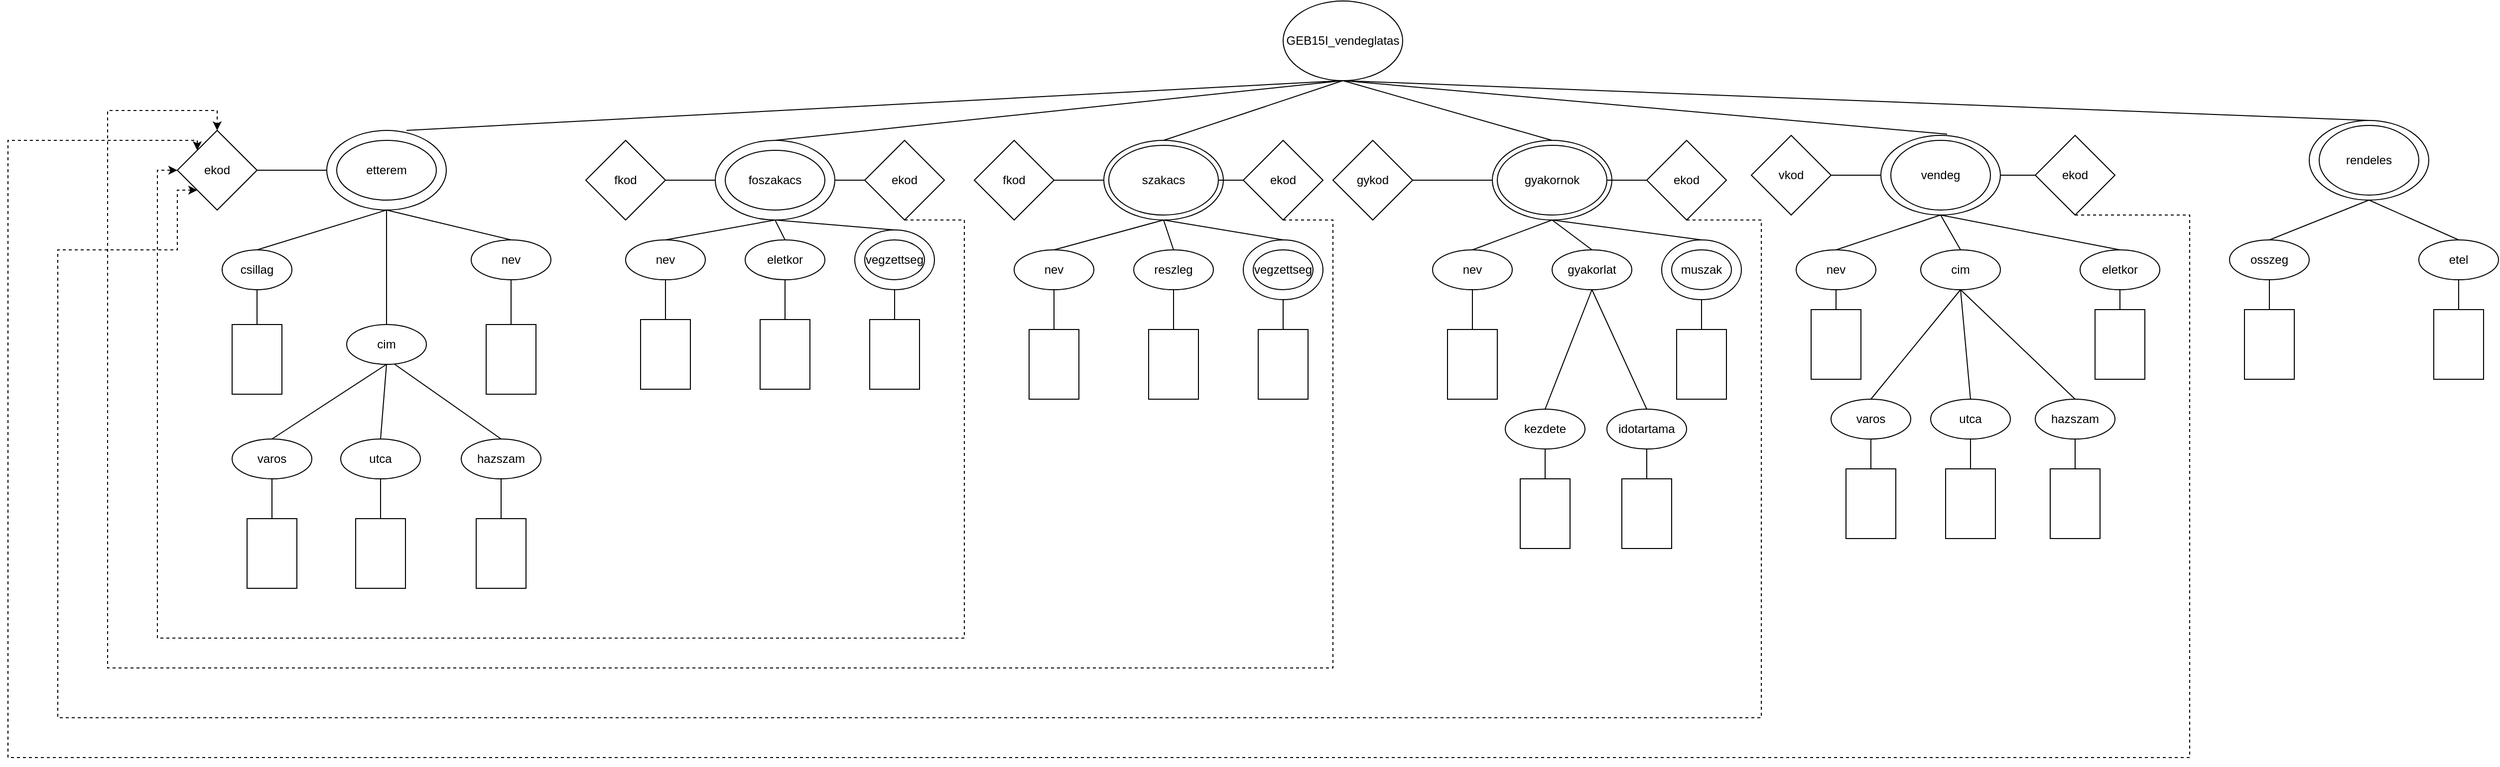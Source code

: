 <mxfile version="28.2.7">
  <diagram name="Page-1" id="XpdyZdqsvCU4nCHBUs9L">
    <mxGraphModel dx="9" dy="591" grid="1" gridSize="10" guides="1" tooltips="1" connect="1" arrows="1" fold="1" page="1" pageScale="1" pageWidth="1169" pageHeight="1654" math="0" shadow="0">
      <root>
        <mxCell id="0" />
        <mxCell id="1" parent="0" />
        <mxCell id="y2u8pbOZwzKgA-yWUY7D-1" value="GEB15I_vendeglatas" style="ellipse;whiteSpace=wrap;html=1;" parent="1" vertex="1">
          <mxGeometry x="2700" y="20" width="120" height="80" as="geometry" />
        </mxCell>
        <mxCell id="y2u8pbOZwzKgA-yWUY7D-2" value="" style="ellipse;whiteSpace=wrap;html=1;" parent="1" vertex="1">
          <mxGeometry x="1740" y="150" width="120" height="80" as="geometry" />
        </mxCell>
        <mxCell id="y2u8pbOZwzKgA-yWUY7D-3" value="etterem" style="ellipse;whiteSpace=wrap;html=1;" parent="1" vertex="1">
          <mxGeometry x="1750" y="160" width="100" height="60" as="geometry" />
        </mxCell>
        <mxCell id="y2u8pbOZwzKgA-yWUY7D-4" value="" style="ellipse;whiteSpace=wrap;html=1;" parent="1" vertex="1">
          <mxGeometry x="2130" y="160" width="120" height="80" as="geometry" />
        </mxCell>
        <mxCell id="y2u8pbOZwzKgA-yWUY7D-5" value="foszakacs" style="ellipse;whiteSpace=wrap;html=1;" parent="1" vertex="1">
          <mxGeometry x="2140" y="170" width="100" height="60" as="geometry" />
        </mxCell>
        <mxCell id="y2u8pbOZwzKgA-yWUY7D-6" value="" style="ellipse;whiteSpace=wrap;html=1;" parent="1" vertex="1">
          <mxGeometry x="2520" y="160" width="120" height="80" as="geometry" />
        </mxCell>
        <mxCell id="y2u8pbOZwzKgA-yWUY7D-7" value="szakacs" style="ellipse;whiteSpace=wrap;html=1;" parent="1" vertex="1">
          <mxGeometry x="2525" y="165" width="110" height="70" as="geometry" />
        </mxCell>
        <mxCell id="y2u8pbOZwzKgA-yWUY7D-9" value="" style="ellipse;whiteSpace=wrap;html=1;" parent="1" vertex="1">
          <mxGeometry x="2910" y="160" width="120" height="80" as="geometry" />
        </mxCell>
        <mxCell id="y2u8pbOZwzKgA-yWUY7D-10" value="gyakornok" style="ellipse;whiteSpace=wrap;html=1;" parent="1" vertex="1">
          <mxGeometry x="2915" y="165" width="110" height="70" as="geometry" />
        </mxCell>
        <mxCell id="y2u8pbOZwzKgA-yWUY7D-12" value="" style="ellipse;whiteSpace=wrap;html=1;" parent="1" vertex="1">
          <mxGeometry x="3300" y="155" width="120" height="80" as="geometry" />
        </mxCell>
        <mxCell id="y2u8pbOZwzKgA-yWUY7D-13" value="vendeg" style="ellipse;whiteSpace=wrap;html=1;" parent="1" vertex="1">
          <mxGeometry x="3310" y="160" width="100" height="70" as="geometry" />
        </mxCell>
        <mxCell id="y2u8pbOZwzKgA-yWUY7D-15" value="" style="ellipse;whiteSpace=wrap;html=1;" parent="1" vertex="1">
          <mxGeometry x="3730" y="140" width="120" height="80" as="geometry" />
        </mxCell>
        <mxCell id="y2u8pbOZwzKgA-yWUY7D-16" value="rendeles" style="ellipse;whiteSpace=wrap;html=1;" parent="1" vertex="1">
          <mxGeometry x="3740" y="145" width="100" height="70" as="geometry" />
        </mxCell>
        <mxCell id="y2u8pbOZwzKgA-yWUY7D-19" value="" style="endArrow=none;html=1;rounded=0;exitX=0.5;exitY=0;exitDx=0;exitDy=0;entryX=0.5;entryY=1;entryDx=0;entryDy=0;" parent="1" source="y2u8pbOZwzKgA-yWUY7D-15" target="y2u8pbOZwzKgA-yWUY7D-1" edge="1">
          <mxGeometry width="50" height="50" relative="1" as="geometry">
            <mxPoint x="2360" y="290" as="sourcePoint" />
            <mxPoint x="2300" y="120" as="targetPoint" />
          </mxGeometry>
        </mxCell>
        <mxCell id="y2u8pbOZwzKgA-yWUY7D-20" value="" style="endArrow=none;html=1;rounded=0;entryX=0.554;entryY=-0.015;entryDx=0;entryDy=0;entryPerimeter=0;exitX=0.5;exitY=1;exitDx=0;exitDy=0;" parent="1" source="y2u8pbOZwzKgA-yWUY7D-1" target="y2u8pbOZwzKgA-yWUY7D-12" edge="1">
          <mxGeometry width="50" height="50" relative="1" as="geometry">
            <mxPoint x="2360" y="290" as="sourcePoint" />
            <mxPoint x="2410" y="240" as="targetPoint" />
          </mxGeometry>
        </mxCell>
        <mxCell id="y2u8pbOZwzKgA-yWUY7D-21" value="" style="endArrow=none;html=1;rounded=0;exitX=0.5;exitY=0;exitDx=0;exitDy=0;entryX=0.5;entryY=1;entryDx=0;entryDy=0;" parent="1" source="y2u8pbOZwzKgA-yWUY7D-9" target="y2u8pbOZwzKgA-yWUY7D-1" edge="1">
          <mxGeometry width="50" height="50" relative="1" as="geometry">
            <mxPoint x="2360" y="290" as="sourcePoint" />
            <mxPoint x="2320" y="140" as="targetPoint" />
          </mxGeometry>
        </mxCell>
        <mxCell id="y2u8pbOZwzKgA-yWUY7D-22" value="" style="endArrow=none;html=1;rounded=0;exitX=0.5;exitY=0;exitDx=0;exitDy=0;entryX=0.5;entryY=1;entryDx=0;entryDy=0;" parent="1" source="y2u8pbOZwzKgA-yWUY7D-6" target="y2u8pbOZwzKgA-yWUY7D-1" edge="1">
          <mxGeometry width="50" height="50" relative="1" as="geometry">
            <mxPoint x="2450" y="335" as="sourcePoint" />
            <mxPoint x="2390" y="155" as="targetPoint" />
          </mxGeometry>
        </mxCell>
        <mxCell id="y2u8pbOZwzKgA-yWUY7D-23" value="" style="endArrow=none;html=1;rounded=0;exitX=0.5;exitY=0;exitDx=0;exitDy=0;entryX=0.5;entryY=1;entryDx=0;entryDy=0;" parent="1" source="y2u8pbOZwzKgA-yWUY7D-4" target="y2u8pbOZwzKgA-yWUY7D-1" edge="1">
          <mxGeometry width="50" height="50" relative="1" as="geometry">
            <mxPoint x="2250" y="350" as="sourcePoint" />
            <mxPoint x="2300" y="300" as="targetPoint" />
          </mxGeometry>
        </mxCell>
        <mxCell id="y2u8pbOZwzKgA-yWUY7D-24" value="" style="endArrow=none;html=1;rounded=0;exitX=0.667;exitY=0;exitDx=0;exitDy=0;exitPerimeter=0;entryX=0.5;entryY=1;entryDx=0;entryDy=0;" parent="1" source="y2u8pbOZwzKgA-yWUY7D-2" target="y2u8pbOZwzKgA-yWUY7D-1" edge="1">
          <mxGeometry width="50" height="50" relative="1" as="geometry">
            <mxPoint x="2190" y="230" as="sourcePoint" />
            <mxPoint x="2240" y="180" as="targetPoint" />
          </mxGeometry>
        </mxCell>
        <mxCell id="y2u8pbOZwzKgA-yWUY7D-26" value="csillag" style="ellipse;whiteSpace=wrap;html=1;" parent="1" vertex="1">
          <mxGeometry x="1635" y="270" width="70" height="40" as="geometry" />
        </mxCell>
        <mxCell id="y2u8pbOZwzKgA-yWUY7D-27" value="cim" style="ellipse;whiteSpace=wrap;html=1;" parent="1" vertex="1">
          <mxGeometry x="1760" y="345" width="80" height="40" as="geometry" />
        </mxCell>
        <mxCell id="y2u8pbOZwzKgA-yWUY7D-28" value="nev" style="ellipse;whiteSpace=wrap;html=1;" parent="1" vertex="1">
          <mxGeometry x="1885" y="260" width="80" height="40" as="geometry" />
        </mxCell>
        <mxCell id="y2u8pbOZwzKgA-yWUY7D-29" value="" style="rounded=0;whiteSpace=wrap;html=1;direction=south;" parent="1" vertex="1">
          <mxGeometry x="1645" y="345" width="50" height="70" as="geometry" />
        </mxCell>
        <mxCell id="y2u8pbOZwzKgA-yWUY7D-32" value="" style="rounded=0;whiteSpace=wrap;html=1;direction=south;" parent="1" vertex="1">
          <mxGeometry x="1900" y="345" width="50" height="70" as="geometry" />
        </mxCell>
        <mxCell id="y2u8pbOZwzKgA-yWUY7D-33" value="varos" style="ellipse;whiteSpace=wrap;html=1;" parent="1" vertex="1">
          <mxGeometry x="1645" y="460" width="80" height="40" as="geometry" />
        </mxCell>
        <mxCell id="y2u8pbOZwzKgA-yWUY7D-34" value="utca" style="ellipse;whiteSpace=wrap;html=1;" parent="1" vertex="1">
          <mxGeometry x="1754" y="460" width="80" height="40" as="geometry" />
        </mxCell>
        <mxCell id="y2u8pbOZwzKgA-yWUY7D-36" value="hazszam" style="ellipse;whiteSpace=wrap;html=1;" parent="1" vertex="1">
          <mxGeometry x="1875" y="460" width="80" height="40" as="geometry" />
        </mxCell>
        <mxCell id="y2u8pbOZwzKgA-yWUY7D-37" value="" style="rounded=0;whiteSpace=wrap;html=1;direction=south;" parent="1" vertex="1">
          <mxGeometry x="1660" y="540" width="50" height="70" as="geometry" />
        </mxCell>
        <mxCell id="y2u8pbOZwzKgA-yWUY7D-38" value="" style="rounded=0;whiteSpace=wrap;html=1;direction=south;" parent="1" vertex="1">
          <mxGeometry x="1769" y="540" width="50" height="70" as="geometry" />
        </mxCell>
        <mxCell id="y2u8pbOZwzKgA-yWUY7D-39" value="" style="rounded=0;whiteSpace=wrap;html=1;direction=south;" parent="1" vertex="1">
          <mxGeometry x="1890" y="540" width="50" height="70" as="geometry" />
        </mxCell>
        <mxCell id="y2u8pbOZwzKgA-yWUY7D-40" value="ekod" style="rhombus;whiteSpace=wrap;html=1;" parent="1" vertex="1">
          <mxGeometry x="1590" y="150" width="80" height="80" as="geometry" />
        </mxCell>
        <mxCell id="y2u8pbOZwzKgA-yWUY7D-41" value="" style="endArrow=none;html=1;rounded=0;exitX=0.5;exitY=0;exitDx=0;exitDy=0;entryX=0.5;entryY=1;entryDx=0;entryDy=0;" parent="1" source="y2u8pbOZwzKgA-yWUY7D-26" target="y2u8pbOZwzKgA-yWUY7D-2" edge="1">
          <mxGeometry width="50" height="50" relative="1" as="geometry">
            <mxPoint x="1870" y="340" as="sourcePoint" />
            <mxPoint x="1920" y="290" as="targetPoint" />
          </mxGeometry>
        </mxCell>
        <mxCell id="y2u8pbOZwzKgA-yWUY7D-42" value="" style="endArrow=none;html=1;rounded=0;entryX=0.5;entryY=1;entryDx=0;entryDy=0;exitX=0.5;exitY=0;exitDx=0;exitDy=0;" parent="1" source="y2u8pbOZwzKgA-yWUY7D-28" target="y2u8pbOZwzKgA-yWUY7D-2" edge="1">
          <mxGeometry width="50" height="50" relative="1" as="geometry">
            <mxPoint x="1870" y="340" as="sourcePoint" />
            <mxPoint x="1920" y="290" as="targetPoint" />
          </mxGeometry>
        </mxCell>
        <mxCell id="y2u8pbOZwzKgA-yWUY7D-43" value="" style="endArrow=none;html=1;rounded=0;exitX=0.5;exitY=0;exitDx=0;exitDy=0;entryX=0.5;entryY=1;entryDx=0;entryDy=0;" parent="1" source="y2u8pbOZwzKgA-yWUY7D-27" target="y2u8pbOZwzKgA-yWUY7D-2" edge="1">
          <mxGeometry width="50" height="50" relative="1" as="geometry">
            <mxPoint x="1870" y="340" as="sourcePoint" />
            <mxPoint x="1800" y="240" as="targetPoint" />
          </mxGeometry>
        </mxCell>
        <mxCell id="y2u8pbOZwzKgA-yWUY7D-44" value="" style="endArrow=none;html=1;rounded=0;exitX=0;exitY=0.5;exitDx=0;exitDy=0;entryX=0.5;entryY=1;entryDx=0;entryDy=0;" parent="1" source="y2u8pbOZwzKgA-yWUY7D-29" target="y2u8pbOZwzKgA-yWUY7D-26" edge="1">
          <mxGeometry width="50" height="50" relative="1" as="geometry">
            <mxPoint x="1870" y="340" as="sourcePoint" />
            <mxPoint x="1920" y="290" as="targetPoint" />
          </mxGeometry>
        </mxCell>
        <mxCell id="y2u8pbOZwzKgA-yWUY7D-45" value="" style="endArrow=none;html=1;rounded=0;exitX=0;exitY=0.5;exitDx=0;exitDy=0;entryX=0.5;entryY=1;entryDx=0;entryDy=0;" parent="1" source="y2u8pbOZwzKgA-yWUY7D-32" target="y2u8pbOZwzKgA-yWUY7D-28" edge="1">
          <mxGeometry width="50" height="50" relative="1" as="geometry">
            <mxPoint x="1870" y="340" as="sourcePoint" />
            <mxPoint x="1920" y="290" as="targetPoint" />
          </mxGeometry>
        </mxCell>
        <mxCell id="y2u8pbOZwzKgA-yWUY7D-46" value="" style="endArrow=none;html=1;rounded=0;exitX=0.5;exitY=0;exitDx=0;exitDy=0;entryX=0.5;entryY=1;entryDx=0;entryDy=0;" parent="1" source="y2u8pbOZwzKgA-yWUY7D-33" target="y2u8pbOZwzKgA-yWUY7D-27" edge="1">
          <mxGeometry width="50" height="50" relative="1" as="geometry">
            <mxPoint x="1740" y="450" as="sourcePoint" />
            <mxPoint x="1794" y="400" as="targetPoint" />
          </mxGeometry>
        </mxCell>
        <mxCell id="y2u8pbOZwzKgA-yWUY7D-47" value="" style="endArrow=none;html=1;rounded=0;exitX=0.5;exitY=0;exitDx=0;exitDy=0;entryX=0.5;entryY=1;entryDx=0;entryDy=0;" parent="1" source="y2u8pbOZwzKgA-yWUY7D-34" target="y2u8pbOZwzKgA-yWUY7D-27" edge="1">
          <mxGeometry width="50" height="50" relative="1" as="geometry">
            <mxPoint x="1870" y="450" as="sourcePoint" />
            <mxPoint x="1810" y="410" as="targetPoint" />
          </mxGeometry>
        </mxCell>
        <mxCell id="y2u8pbOZwzKgA-yWUY7D-48" value="" style="endArrow=none;html=1;rounded=0;exitX=0.5;exitY=0;exitDx=0;exitDy=0;entryX=0.599;entryY=0.994;entryDx=0;entryDy=0;entryPerimeter=0;" parent="1" source="y2u8pbOZwzKgA-yWUY7D-36" target="y2u8pbOZwzKgA-yWUY7D-27" edge="1">
          <mxGeometry width="50" height="50" relative="1" as="geometry">
            <mxPoint x="1870" y="450" as="sourcePoint" />
            <mxPoint x="1920" y="400" as="targetPoint" />
          </mxGeometry>
        </mxCell>
        <mxCell id="y2u8pbOZwzKgA-yWUY7D-49" value="" style="endArrow=none;html=1;rounded=0;exitX=0;exitY=0.5;exitDx=0;exitDy=0;entryX=0.5;entryY=1;entryDx=0;entryDy=0;" parent="1" source="y2u8pbOZwzKgA-yWUY7D-37" target="y2u8pbOZwzKgA-yWUY7D-33" edge="1">
          <mxGeometry width="50" height="50" relative="1" as="geometry">
            <mxPoint x="1870" y="450" as="sourcePoint" />
            <mxPoint x="1920" y="400" as="targetPoint" />
          </mxGeometry>
        </mxCell>
        <mxCell id="y2u8pbOZwzKgA-yWUY7D-50" value="" style="endArrow=none;html=1;rounded=0;exitX=0;exitY=0.5;exitDx=0;exitDy=0;entryX=0.5;entryY=1;entryDx=0;entryDy=0;" parent="1" source="y2u8pbOZwzKgA-yWUY7D-38" target="y2u8pbOZwzKgA-yWUY7D-34" edge="1">
          <mxGeometry width="50" height="50" relative="1" as="geometry">
            <mxPoint x="1870" y="450" as="sourcePoint" />
            <mxPoint x="1920" y="400" as="targetPoint" />
          </mxGeometry>
        </mxCell>
        <mxCell id="y2u8pbOZwzKgA-yWUY7D-51" value="" style="endArrow=none;html=1;rounded=0;exitX=0;exitY=0.5;exitDx=0;exitDy=0;entryX=0.5;entryY=1;entryDx=0;entryDy=0;" parent="1" source="y2u8pbOZwzKgA-yWUY7D-39" target="y2u8pbOZwzKgA-yWUY7D-36" edge="1">
          <mxGeometry width="50" height="50" relative="1" as="geometry">
            <mxPoint x="1870" y="450" as="sourcePoint" />
            <mxPoint x="1915" y="520" as="targetPoint" />
          </mxGeometry>
        </mxCell>
        <mxCell id="y2u8pbOZwzKgA-yWUY7D-54" value="" style="endArrow=none;html=1;rounded=0;exitX=1;exitY=0.5;exitDx=0;exitDy=0;entryX=0;entryY=0.5;entryDx=0;entryDy=0;" parent="1" source="y2u8pbOZwzKgA-yWUY7D-40" target="y2u8pbOZwzKgA-yWUY7D-2" edge="1">
          <mxGeometry width="50" height="50" relative="1" as="geometry">
            <mxPoint x="1870" y="340" as="sourcePoint" />
            <mxPoint x="1920" y="290" as="targetPoint" />
          </mxGeometry>
        </mxCell>
        <mxCell id="V31fUuFXPpHs8atmx8qF-1" value="" style="ellipse;whiteSpace=wrap;html=1;" parent="1" vertex="1">
          <mxGeometry x="2270" y="250" width="80" height="60" as="geometry" />
        </mxCell>
        <mxCell id="V31fUuFXPpHs8atmx8qF-2" value="vegzettseg" style="ellipse;whiteSpace=wrap;html=1;" parent="1" vertex="1">
          <mxGeometry x="2280" y="260" width="60" height="40" as="geometry" />
        </mxCell>
        <mxCell id="V31fUuFXPpHs8atmx8qF-5" value="nev" style="ellipse;whiteSpace=wrap;html=1;" parent="1" vertex="1">
          <mxGeometry x="2040" y="260" width="80" height="40" as="geometry" />
        </mxCell>
        <mxCell id="V31fUuFXPpHs8atmx8qF-6" value="eletkor" style="ellipse;whiteSpace=wrap;html=1;" parent="1" vertex="1">
          <mxGeometry x="2160" y="260" width="80" height="40" as="geometry" />
        </mxCell>
        <mxCell id="Q2VajRhAPo9s3Mn76AuJ-1" style="edgeStyle=orthogonalEdgeStyle;rounded=0;orthogonalLoop=1;jettySize=auto;html=1;exitX=0.5;exitY=1;exitDx=0;exitDy=0;entryX=0;entryY=0.5;entryDx=0;entryDy=0;dashed=1;" edge="1" parent="1" source="Q2VajRhAPo9s3Mn76AuJ-6" target="y2u8pbOZwzKgA-yWUY7D-40">
          <mxGeometry relative="1" as="geometry">
            <Array as="points">
              <mxPoint x="2380" y="240" />
              <mxPoint x="2380" y="660" />
              <mxPoint x="1570" y="660" />
              <mxPoint x="1570" y="190" />
            </Array>
          </mxGeometry>
        </mxCell>
        <mxCell id="V31fUuFXPpHs8atmx8qF-7" value="fkod" style="rhombus;whiteSpace=wrap;html=1;" parent="1" vertex="1">
          <mxGeometry x="2000" y="160" width="80" height="80" as="geometry" />
        </mxCell>
        <mxCell id="V31fUuFXPpHs8atmx8qF-8" value="" style="rounded=0;whiteSpace=wrap;html=1;direction=south;" parent="1" vertex="1">
          <mxGeometry x="2055" y="340" width="50" height="70" as="geometry" />
        </mxCell>
        <mxCell id="V31fUuFXPpHs8atmx8qF-9" value="" style="rounded=0;whiteSpace=wrap;html=1;direction=south;" parent="1" vertex="1">
          <mxGeometry x="2175" y="340" width="50" height="70" as="geometry" />
        </mxCell>
        <mxCell id="V31fUuFXPpHs8atmx8qF-10" value="" style="rounded=0;whiteSpace=wrap;html=1;direction=south;" parent="1" vertex="1">
          <mxGeometry x="2285" y="340" width="50" height="70" as="geometry" />
        </mxCell>
        <mxCell id="V31fUuFXPpHs8atmx8qF-11" value="" style="endArrow=none;html=1;rounded=0;exitX=1;exitY=0.5;exitDx=0;exitDy=0;entryX=0;entryY=0.5;entryDx=0;entryDy=0;" parent="1" source="V31fUuFXPpHs8atmx8qF-7" target="y2u8pbOZwzKgA-yWUY7D-4" edge="1">
          <mxGeometry width="50" height="50" relative="1" as="geometry">
            <mxPoint x="1840" y="350" as="sourcePoint" />
            <mxPoint x="1890" y="300" as="targetPoint" />
          </mxGeometry>
        </mxCell>
        <mxCell id="V31fUuFXPpHs8atmx8qF-12" value="" style="endArrow=none;html=1;rounded=0;exitX=0.5;exitY=0;exitDx=0;exitDy=0;entryX=0.5;entryY=1;entryDx=0;entryDy=0;" parent="1" source="V31fUuFXPpHs8atmx8qF-5" target="y2u8pbOZwzKgA-yWUY7D-4" edge="1">
          <mxGeometry width="50" height="50" relative="1" as="geometry">
            <mxPoint x="1840" y="350" as="sourcePoint" />
            <mxPoint x="1890" y="300" as="targetPoint" />
          </mxGeometry>
        </mxCell>
        <mxCell id="V31fUuFXPpHs8atmx8qF-13" value="" style="endArrow=none;html=1;rounded=0;exitX=0.5;exitY=0;exitDx=0;exitDy=0;entryX=0.5;entryY=1;entryDx=0;entryDy=0;" parent="1" source="V31fUuFXPpHs8atmx8qF-6" target="y2u8pbOZwzKgA-yWUY7D-4" edge="1">
          <mxGeometry width="50" height="50" relative="1" as="geometry">
            <mxPoint x="1840" y="350" as="sourcePoint" />
            <mxPoint x="1980" y="320" as="targetPoint" />
          </mxGeometry>
        </mxCell>
        <mxCell id="V31fUuFXPpHs8atmx8qF-14" value="" style="endArrow=none;html=1;rounded=0;exitX=0.5;exitY=0;exitDx=0;exitDy=0;entryX=0.5;entryY=1;entryDx=0;entryDy=0;" parent="1" source="V31fUuFXPpHs8atmx8qF-1" target="y2u8pbOZwzKgA-yWUY7D-4" edge="1">
          <mxGeometry width="50" height="50" relative="1" as="geometry">
            <mxPoint x="1840" y="350" as="sourcePoint" />
            <mxPoint x="1890" y="300" as="targetPoint" />
          </mxGeometry>
        </mxCell>
        <mxCell id="V31fUuFXPpHs8atmx8qF-15" value="" style="endArrow=none;html=1;rounded=0;exitX=0;exitY=0.5;exitDx=0;exitDy=0;entryX=0.5;entryY=1;entryDx=0;entryDy=0;" parent="1" source="V31fUuFXPpHs8atmx8qF-8" target="V31fUuFXPpHs8atmx8qF-5" edge="1">
          <mxGeometry width="50" height="50" relative="1" as="geometry">
            <mxPoint x="1840" y="350" as="sourcePoint" />
            <mxPoint x="1890" y="300" as="targetPoint" />
          </mxGeometry>
        </mxCell>
        <mxCell id="V31fUuFXPpHs8atmx8qF-16" value="" style="endArrow=none;html=1;rounded=0;exitX=0;exitY=0.5;exitDx=0;exitDy=0;entryX=0.5;entryY=1;entryDx=0;entryDy=0;" parent="1" source="V31fUuFXPpHs8atmx8qF-9" target="V31fUuFXPpHs8atmx8qF-6" edge="1">
          <mxGeometry width="50" height="50" relative="1" as="geometry">
            <mxPoint x="1840" y="350" as="sourcePoint" />
            <mxPoint x="1890" y="300" as="targetPoint" />
          </mxGeometry>
        </mxCell>
        <mxCell id="bbiCSKsUrUmHNVUulFf7-1" value="" style="endArrow=none;html=1;rounded=0;exitX=0;exitY=0.5;exitDx=0;exitDy=0;entryX=0.5;entryY=1;entryDx=0;entryDy=0;" parent="1" source="V31fUuFXPpHs8atmx8qF-10" target="V31fUuFXPpHs8atmx8qF-1" edge="1">
          <mxGeometry width="50" height="50" relative="1" as="geometry">
            <mxPoint x="2330" y="320" as="sourcePoint" />
            <mxPoint x="2440" y="260" as="targetPoint" />
          </mxGeometry>
        </mxCell>
        <mxCell id="bbiCSKsUrUmHNVUulFf7-2" value="" style="ellipse;whiteSpace=wrap;html=1;" parent="1" vertex="1">
          <mxGeometry x="2660" y="260" width="80" height="60" as="geometry" />
        </mxCell>
        <mxCell id="bbiCSKsUrUmHNVUulFf7-3" value="vegzettseg" style="ellipse;whiteSpace=wrap;html=1;" parent="1" vertex="1">
          <mxGeometry x="2670" y="270" width="60" height="40" as="geometry" />
        </mxCell>
        <mxCell id="bbiCSKsUrUmHNVUulFf7-4" value="nev" style="ellipse;whiteSpace=wrap;html=1;" parent="1" vertex="1">
          <mxGeometry x="2430" y="270" width="80" height="40" as="geometry" />
        </mxCell>
        <mxCell id="bbiCSKsUrUmHNVUulFf7-5" value="reszleg" style="ellipse;whiteSpace=wrap;html=1;" parent="1" vertex="1">
          <mxGeometry x="2550" y="270" width="80" height="40" as="geometry" />
        </mxCell>
        <mxCell id="bbiCSKsUrUmHNVUulFf7-6" value="" style="rounded=0;whiteSpace=wrap;html=1;direction=south;" parent="1" vertex="1">
          <mxGeometry x="2445" y="350" width="50" height="70" as="geometry" />
        </mxCell>
        <mxCell id="bbiCSKsUrUmHNVUulFf7-7" value="" style="rounded=0;whiteSpace=wrap;html=1;direction=south;" parent="1" vertex="1">
          <mxGeometry x="2565" y="350" width="50" height="70" as="geometry" />
        </mxCell>
        <mxCell id="bbiCSKsUrUmHNVUulFf7-8" value="" style="rounded=0;whiteSpace=wrap;html=1;direction=south;" parent="1" vertex="1">
          <mxGeometry x="2675" y="350" width="50" height="70" as="geometry" />
        </mxCell>
        <mxCell id="bbiCSKsUrUmHNVUulFf7-9" value="" style="endArrow=none;html=1;rounded=0;exitX=0.5;exitY=0;exitDx=0;exitDy=0;entryX=0.5;entryY=1;entryDx=0;entryDy=0;" parent="1" source="bbiCSKsUrUmHNVUulFf7-4" target="y2u8pbOZwzKgA-yWUY7D-6" edge="1">
          <mxGeometry width="50" height="50" relative="1" as="geometry">
            <mxPoint x="2230" y="360" as="sourcePoint" />
            <mxPoint x="2580" y="240" as="targetPoint" />
          </mxGeometry>
        </mxCell>
        <mxCell id="bbiCSKsUrUmHNVUulFf7-10" value="" style="endArrow=none;html=1;rounded=0;exitX=0.5;exitY=0;exitDx=0;exitDy=0;entryX=0.5;entryY=1;entryDx=0;entryDy=0;" parent="1" source="bbiCSKsUrUmHNVUulFf7-5" target="y2u8pbOZwzKgA-yWUY7D-6" edge="1">
          <mxGeometry width="50" height="50" relative="1" as="geometry">
            <mxPoint x="2230" y="360" as="sourcePoint" />
            <mxPoint x="2580" y="250" as="targetPoint" />
          </mxGeometry>
        </mxCell>
        <mxCell id="bbiCSKsUrUmHNVUulFf7-11" value="" style="endArrow=none;html=1;rounded=0;exitX=0.5;exitY=0;exitDx=0;exitDy=0;entryX=0.5;entryY=1;entryDx=0;entryDy=0;" parent="1" source="bbiCSKsUrUmHNVUulFf7-2" target="y2u8pbOZwzKgA-yWUY7D-6" edge="1">
          <mxGeometry width="50" height="50" relative="1" as="geometry">
            <mxPoint x="2230" y="360" as="sourcePoint" />
            <mxPoint x="2580" y="250" as="targetPoint" />
          </mxGeometry>
        </mxCell>
        <mxCell id="bbiCSKsUrUmHNVUulFf7-12" value="" style="endArrow=none;html=1;rounded=0;exitX=0;exitY=0.5;exitDx=0;exitDy=0;entryX=0.5;entryY=1;entryDx=0;entryDy=0;" parent="1" source="bbiCSKsUrUmHNVUulFf7-6" target="bbiCSKsUrUmHNVUulFf7-4" edge="1">
          <mxGeometry width="50" height="50" relative="1" as="geometry">
            <mxPoint x="2230" y="360" as="sourcePoint" />
            <mxPoint x="2280" y="310" as="targetPoint" />
          </mxGeometry>
        </mxCell>
        <mxCell id="bbiCSKsUrUmHNVUulFf7-13" value="" style="endArrow=none;html=1;rounded=0;exitX=0;exitY=0.5;exitDx=0;exitDy=0;entryX=0.5;entryY=1;entryDx=0;entryDy=0;" parent="1" source="bbiCSKsUrUmHNVUulFf7-7" target="bbiCSKsUrUmHNVUulFf7-5" edge="1">
          <mxGeometry width="50" height="50" relative="1" as="geometry">
            <mxPoint x="2230" y="360" as="sourcePoint" />
            <mxPoint x="2280" y="310" as="targetPoint" />
          </mxGeometry>
        </mxCell>
        <mxCell id="bbiCSKsUrUmHNVUulFf7-14" value="" style="endArrow=none;html=1;rounded=0;exitX=0;exitY=0.5;exitDx=0;exitDy=0;entryX=0.5;entryY=1;entryDx=0;entryDy=0;" parent="1" source="bbiCSKsUrUmHNVUulFf7-8" target="bbiCSKsUrUmHNVUulFf7-2" edge="1">
          <mxGeometry width="50" height="50" relative="1" as="geometry">
            <mxPoint x="2720" y="330" as="sourcePoint" />
            <mxPoint x="2830" y="270" as="targetPoint" />
          </mxGeometry>
        </mxCell>
        <mxCell id="Q2VajRhAPo9s3Mn76AuJ-2" style="edgeStyle=orthogonalEdgeStyle;rounded=0;orthogonalLoop=1;jettySize=auto;html=1;exitX=0.5;exitY=1;exitDx=0;exitDy=0;entryX=0.5;entryY=0;entryDx=0;entryDy=0;dashed=1;" edge="1" parent="1" source="Q2VajRhAPo9s3Mn76AuJ-8" target="y2u8pbOZwzKgA-yWUY7D-40">
          <mxGeometry relative="1" as="geometry">
            <Array as="points">
              <mxPoint x="2750" y="240" />
              <mxPoint x="2750" y="690" />
              <mxPoint x="1520" y="690" />
              <mxPoint x="1520" y="130" />
              <mxPoint x="1630" y="130" />
            </Array>
          </mxGeometry>
        </mxCell>
        <mxCell id="bbiCSKsUrUmHNVUulFf7-15" value="fkod" style="rhombus;whiteSpace=wrap;html=1;" parent="1" vertex="1">
          <mxGeometry x="2390" y="160" width="80" height="80" as="geometry" />
        </mxCell>
        <mxCell id="bbiCSKsUrUmHNVUulFf7-17" value="" style="endArrow=none;html=1;rounded=0;exitX=1;exitY=0.5;exitDx=0;exitDy=0;entryX=0;entryY=0.5;entryDx=0;entryDy=0;" parent="1" source="bbiCSKsUrUmHNVUulFf7-15" target="y2u8pbOZwzKgA-yWUY7D-6" edge="1">
          <mxGeometry width="50" height="50" relative="1" as="geometry">
            <mxPoint x="2470" y="200" as="sourcePoint" />
            <mxPoint x="2550" y="210" as="targetPoint" />
          </mxGeometry>
        </mxCell>
        <mxCell id="bbiCSKsUrUmHNVUulFf7-18" value="" style="ellipse;whiteSpace=wrap;html=1;" parent="1" vertex="1">
          <mxGeometry x="3080" y="260" width="80" height="60" as="geometry" />
        </mxCell>
        <mxCell id="bbiCSKsUrUmHNVUulFf7-19" value="muszak" style="ellipse;whiteSpace=wrap;html=1;" parent="1" vertex="1">
          <mxGeometry x="3090" y="270" width="60" height="40" as="geometry" />
        </mxCell>
        <mxCell id="bbiCSKsUrUmHNVUulFf7-20" value="nev" style="ellipse;whiteSpace=wrap;html=1;" parent="1" vertex="1">
          <mxGeometry x="2850" y="270" width="80" height="40" as="geometry" />
        </mxCell>
        <mxCell id="bbiCSKsUrUmHNVUulFf7-21" value="gyakorlat" style="ellipse;whiteSpace=wrap;html=1;" parent="1" vertex="1">
          <mxGeometry x="2970" y="270" width="80" height="40" as="geometry" />
        </mxCell>
        <mxCell id="bbiCSKsUrUmHNVUulFf7-22" value="" style="rounded=0;whiteSpace=wrap;html=1;direction=south;" parent="1" vertex="1">
          <mxGeometry x="2865" y="350" width="50" height="70" as="geometry" />
        </mxCell>
        <mxCell id="bbiCSKsUrUmHNVUulFf7-24" value="" style="rounded=0;whiteSpace=wrap;html=1;direction=south;" parent="1" vertex="1">
          <mxGeometry x="3095" y="350" width="50" height="70" as="geometry" />
        </mxCell>
        <mxCell id="bbiCSKsUrUmHNVUulFf7-25" value="" style="endArrow=none;html=1;rounded=0;exitX=0;exitY=0.5;exitDx=0;exitDy=0;entryX=0.5;entryY=1;entryDx=0;entryDy=0;" parent="1" source="bbiCSKsUrUmHNVUulFf7-22" target="bbiCSKsUrUmHNVUulFf7-20" edge="1">
          <mxGeometry width="50" height="50" relative="1" as="geometry">
            <mxPoint x="2650" y="360" as="sourcePoint" />
            <mxPoint x="2700" y="310" as="targetPoint" />
          </mxGeometry>
        </mxCell>
        <mxCell id="bbiCSKsUrUmHNVUulFf7-27" value="" style="endArrow=none;html=1;rounded=0;exitX=0;exitY=0.5;exitDx=0;exitDy=0;entryX=0.5;entryY=1;entryDx=0;entryDy=0;" parent="1" source="bbiCSKsUrUmHNVUulFf7-24" target="bbiCSKsUrUmHNVUulFf7-18" edge="1">
          <mxGeometry width="50" height="50" relative="1" as="geometry">
            <mxPoint x="3140" y="330" as="sourcePoint" />
            <mxPoint x="3250" y="270" as="targetPoint" />
          </mxGeometry>
        </mxCell>
        <mxCell id="Q2VajRhAPo9s3Mn76AuJ-3" style="edgeStyle=orthogonalEdgeStyle;rounded=0;orthogonalLoop=1;jettySize=auto;html=1;exitX=0.5;exitY=1;exitDx=0;exitDy=0;entryX=0;entryY=1;entryDx=0;entryDy=0;dashed=1;" edge="1" parent="1" source="Q2VajRhAPo9s3Mn76AuJ-10" target="y2u8pbOZwzKgA-yWUY7D-40">
          <mxGeometry relative="1" as="geometry">
            <Array as="points">
              <mxPoint x="3180" y="240" />
              <mxPoint x="3180" y="740" />
              <mxPoint x="1470" y="740" />
              <mxPoint x="1470" y="270" />
              <mxPoint x="1590" y="270" />
              <mxPoint x="1590" y="210" />
            </Array>
          </mxGeometry>
        </mxCell>
        <mxCell id="bbiCSKsUrUmHNVUulFf7-28" value="gykod" style="rhombus;whiteSpace=wrap;html=1;" parent="1" vertex="1">
          <mxGeometry x="2750" y="160" width="80" height="80" as="geometry" />
        </mxCell>
        <mxCell id="bbiCSKsUrUmHNVUulFf7-29" value="" style="endArrow=none;html=1;rounded=0;entryX=1;entryY=0.5;entryDx=0;entryDy=0;exitX=0;exitY=0.5;exitDx=0;exitDy=0;" parent="1" source="y2u8pbOZwzKgA-yWUY7D-9" target="bbiCSKsUrUmHNVUulFf7-28" edge="1">
          <mxGeometry width="50" height="50" relative="1" as="geometry">
            <mxPoint x="2550" y="240" as="sourcePoint" />
            <mxPoint x="2600" y="190" as="targetPoint" />
          </mxGeometry>
        </mxCell>
        <mxCell id="bbiCSKsUrUmHNVUulFf7-31" value="idotartama" style="ellipse;whiteSpace=wrap;html=1;" parent="1" vertex="1">
          <mxGeometry x="3025" y="430" width="80" height="40" as="geometry" />
        </mxCell>
        <mxCell id="bbiCSKsUrUmHNVUulFf7-32" value="kezdete" style="ellipse;whiteSpace=wrap;html=1;" parent="1" vertex="1">
          <mxGeometry x="2923" y="430" width="80" height="40" as="geometry" />
        </mxCell>
        <mxCell id="bbiCSKsUrUmHNVUulFf7-33" value="" style="rounded=0;whiteSpace=wrap;html=1;direction=south;" parent="1" vertex="1">
          <mxGeometry x="3040" y="500" width="50" height="70" as="geometry" />
        </mxCell>
        <mxCell id="bbiCSKsUrUmHNVUulFf7-34" value="" style="rounded=0;whiteSpace=wrap;html=1;direction=south;" parent="1" vertex="1">
          <mxGeometry x="2938" y="500" width="50" height="70" as="geometry" />
        </mxCell>
        <mxCell id="bbiCSKsUrUmHNVUulFf7-35" value="" style="endArrow=none;html=1;rounded=0;exitX=0.5;exitY=0;exitDx=0;exitDy=0;entryX=0.5;entryY=1;entryDx=0;entryDy=0;" parent="1" source="bbiCSKsUrUmHNVUulFf7-32" target="bbiCSKsUrUmHNVUulFf7-21" edge="1">
          <mxGeometry width="50" height="50" relative="1" as="geometry">
            <mxPoint x="2910" y="330" as="sourcePoint" />
            <mxPoint x="2960" y="280" as="targetPoint" />
          </mxGeometry>
        </mxCell>
        <mxCell id="bbiCSKsUrUmHNVUulFf7-36" value="" style="endArrow=none;html=1;rounded=0;exitX=0.5;exitY=0;exitDx=0;exitDy=0;entryX=0.5;entryY=1;entryDx=0;entryDy=0;" parent="1" source="bbiCSKsUrUmHNVUulFf7-31" target="bbiCSKsUrUmHNVUulFf7-21" edge="1">
          <mxGeometry width="50" height="50" relative="1" as="geometry">
            <mxPoint x="2910" y="330" as="sourcePoint" />
            <mxPoint x="2960" y="280" as="targetPoint" />
          </mxGeometry>
        </mxCell>
        <mxCell id="bbiCSKsUrUmHNVUulFf7-37" value="" style="endArrow=none;html=1;rounded=0;exitX=0;exitY=0.5;exitDx=0;exitDy=0;entryX=0.5;entryY=1;entryDx=0;entryDy=0;" parent="1" source="bbiCSKsUrUmHNVUulFf7-34" target="bbiCSKsUrUmHNVUulFf7-32" edge="1">
          <mxGeometry width="50" height="50" relative="1" as="geometry">
            <mxPoint x="2910" y="330" as="sourcePoint" />
            <mxPoint x="2970" y="480" as="targetPoint" />
          </mxGeometry>
        </mxCell>
        <mxCell id="bbiCSKsUrUmHNVUulFf7-38" value="" style="endArrow=none;html=1;rounded=0;exitX=0;exitY=0.5;exitDx=0;exitDy=0;entryX=0.5;entryY=1;entryDx=0;entryDy=0;" parent="1" source="bbiCSKsUrUmHNVUulFf7-33" target="bbiCSKsUrUmHNVUulFf7-31" edge="1">
          <mxGeometry width="50" height="50" relative="1" as="geometry">
            <mxPoint x="2910" y="330" as="sourcePoint" />
            <mxPoint x="2960" y="280" as="targetPoint" />
          </mxGeometry>
        </mxCell>
        <mxCell id="bbiCSKsUrUmHNVUulFf7-39" value="" style="endArrow=none;html=1;rounded=0;exitX=0.5;exitY=0;exitDx=0;exitDy=0;entryX=0.5;entryY=1;entryDx=0;entryDy=0;" parent="1" source="bbiCSKsUrUmHNVUulFf7-20" target="y2u8pbOZwzKgA-yWUY7D-9" edge="1">
          <mxGeometry width="50" height="50" relative="1" as="geometry">
            <mxPoint x="2910" y="330" as="sourcePoint" />
            <mxPoint x="2960" y="280" as="targetPoint" />
          </mxGeometry>
        </mxCell>
        <mxCell id="bbiCSKsUrUmHNVUulFf7-40" value="" style="endArrow=none;html=1;rounded=0;exitX=0.5;exitY=0;exitDx=0;exitDy=0;" parent="1" source="bbiCSKsUrUmHNVUulFf7-21" edge="1">
          <mxGeometry width="50" height="50" relative="1" as="geometry">
            <mxPoint x="2910" y="330" as="sourcePoint" />
            <mxPoint x="2970" y="240" as="targetPoint" />
          </mxGeometry>
        </mxCell>
        <mxCell id="bbiCSKsUrUmHNVUulFf7-41" value="" style="endArrow=none;html=1;rounded=0;exitX=0.5;exitY=0;exitDx=0;exitDy=0;entryX=0.5;entryY=1;entryDx=0;entryDy=0;" parent="1" source="bbiCSKsUrUmHNVUulFf7-18" target="y2u8pbOZwzKgA-yWUY7D-9" edge="1">
          <mxGeometry width="50" height="50" relative="1" as="geometry">
            <mxPoint x="2910" y="330" as="sourcePoint" />
            <mxPoint x="2960" y="280" as="targetPoint" />
          </mxGeometry>
        </mxCell>
        <mxCell id="bbiCSKsUrUmHNVUulFf7-44" value="nev" style="ellipse;whiteSpace=wrap;html=1;" parent="1" vertex="1">
          <mxGeometry x="3215" y="270" width="80" height="40" as="geometry" />
        </mxCell>
        <mxCell id="bbiCSKsUrUmHNVUulFf7-45" value="cim" style="ellipse;whiteSpace=wrap;html=1;" parent="1" vertex="1">
          <mxGeometry x="3340" y="270" width="80" height="40" as="geometry" />
        </mxCell>
        <mxCell id="bbiCSKsUrUmHNVUulFf7-46" value="" style="rounded=0;whiteSpace=wrap;html=1;direction=south;" parent="1" vertex="1">
          <mxGeometry x="3230" y="330" width="50" height="70" as="geometry" />
        </mxCell>
        <mxCell id="bbiCSKsUrUmHNVUulFf7-47" value="" style="rounded=0;whiteSpace=wrap;html=1;direction=south;" parent="1" vertex="1">
          <mxGeometry x="3515" y="330" width="50" height="70" as="geometry" />
        </mxCell>
        <mxCell id="bbiCSKsUrUmHNVUulFf7-48" value="" style="endArrow=none;html=1;rounded=0;exitX=0;exitY=0.5;exitDx=0;exitDy=0;entryX=0.5;entryY=1;entryDx=0;entryDy=0;" parent="1" source="bbiCSKsUrUmHNVUulFf7-46" target="bbiCSKsUrUmHNVUulFf7-44" edge="1">
          <mxGeometry width="50" height="50" relative="1" as="geometry">
            <mxPoint x="3040" y="360" as="sourcePoint" />
            <mxPoint x="3090" y="310" as="targetPoint" />
          </mxGeometry>
        </mxCell>
        <mxCell id="bbiCSKsUrUmHNVUulFf7-49" value="" style="endArrow=none;html=1;rounded=0;exitX=0;exitY=0.5;exitDx=0;exitDy=0;entryX=0.5;entryY=1;entryDx=0;entryDy=0;" parent="1" source="bbiCSKsUrUmHNVUulFf7-47" target="bbiCSKsUrUmHNVUulFf7-63" edge="1">
          <mxGeometry width="50" height="50" relative="1" as="geometry">
            <mxPoint x="3530" y="330" as="sourcePoint" />
            <mxPoint x="3480" y="320" as="targetPoint" />
          </mxGeometry>
        </mxCell>
        <mxCell id="bbiCSKsUrUmHNVUulFf7-50" value="utca" style="ellipse;whiteSpace=wrap;html=1;" parent="1" vertex="1">
          <mxGeometry x="3350" y="420" width="80" height="40" as="geometry" />
        </mxCell>
        <mxCell id="bbiCSKsUrUmHNVUulFf7-51" value="varos" style="ellipse;whiteSpace=wrap;html=1;" parent="1" vertex="1">
          <mxGeometry x="3250" y="420" width="80" height="40" as="geometry" />
        </mxCell>
        <mxCell id="bbiCSKsUrUmHNVUulFf7-52" value="" style="rounded=0;whiteSpace=wrap;html=1;direction=south;" parent="1" vertex="1">
          <mxGeometry x="3365" y="490" width="50" height="70" as="geometry" />
        </mxCell>
        <mxCell id="bbiCSKsUrUmHNVUulFf7-53" value="" style="rounded=0;whiteSpace=wrap;html=1;direction=south;" parent="1" vertex="1">
          <mxGeometry x="3265" y="490" width="50" height="70" as="geometry" />
        </mxCell>
        <mxCell id="bbiCSKsUrUmHNVUulFf7-54" value="" style="endArrow=none;html=1;rounded=0;exitX=0.5;exitY=0;exitDx=0;exitDy=0;entryX=0.5;entryY=1;entryDx=0;entryDy=0;" parent="1" source="bbiCSKsUrUmHNVUulFf7-51" target="bbiCSKsUrUmHNVUulFf7-45" edge="1">
          <mxGeometry width="50" height="50" relative="1" as="geometry">
            <mxPoint x="3300" y="330" as="sourcePoint" />
            <mxPoint x="3350" y="280" as="targetPoint" />
          </mxGeometry>
        </mxCell>
        <mxCell id="bbiCSKsUrUmHNVUulFf7-55" value="" style="endArrow=none;html=1;rounded=0;exitX=0.5;exitY=0;exitDx=0;exitDy=0;entryX=0.5;entryY=1;entryDx=0;entryDy=0;" parent="1" source="bbiCSKsUrUmHNVUulFf7-50" target="bbiCSKsUrUmHNVUulFf7-45" edge="1">
          <mxGeometry width="50" height="50" relative="1" as="geometry">
            <mxPoint x="3300" y="330" as="sourcePoint" />
            <mxPoint x="3350" y="280" as="targetPoint" />
          </mxGeometry>
        </mxCell>
        <mxCell id="bbiCSKsUrUmHNVUulFf7-56" value="" style="endArrow=none;html=1;rounded=0;exitX=0;exitY=0.5;exitDx=0;exitDy=0;entryX=0.5;entryY=1;entryDx=0;entryDy=0;" parent="1" source="bbiCSKsUrUmHNVUulFf7-53" target="bbiCSKsUrUmHNVUulFf7-51" edge="1">
          <mxGeometry width="50" height="50" relative="1" as="geometry">
            <mxPoint x="3300" y="330" as="sourcePoint" />
            <mxPoint x="3360" y="480" as="targetPoint" />
          </mxGeometry>
        </mxCell>
        <mxCell id="bbiCSKsUrUmHNVUulFf7-57" value="" style="endArrow=none;html=1;rounded=0;exitX=0;exitY=0.5;exitDx=0;exitDy=0;entryX=0.5;entryY=1;entryDx=0;entryDy=0;" parent="1" source="bbiCSKsUrUmHNVUulFf7-52" target="bbiCSKsUrUmHNVUulFf7-50" edge="1">
          <mxGeometry width="50" height="50" relative="1" as="geometry">
            <mxPoint x="3300" y="330" as="sourcePoint" />
            <mxPoint x="3350" y="280" as="targetPoint" />
          </mxGeometry>
        </mxCell>
        <mxCell id="bbiCSKsUrUmHNVUulFf7-58" value="" style="endArrow=none;html=1;rounded=0;exitX=0.5;exitY=0;exitDx=0;exitDy=0;entryX=0.5;entryY=1;entryDx=0;entryDy=0;" parent="1" source="bbiCSKsUrUmHNVUulFf7-44" target="y2u8pbOZwzKgA-yWUY7D-12" edge="1">
          <mxGeometry width="50" height="50" relative="1" as="geometry">
            <mxPoint x="3300" y="330" as="sourcePoint" />
            <mxPoint x="3360" y="240" as="targetPoint" />
          </mxGeometry>
        </mxCell>
        <mxCell id="bbiCSKsUrUmHNVUulFf7-59" value="" style="endArrow=none;html=1;rounded=0;exitX=0.5;exitY=0;exitDx=0;exitDy=0;entryX=0.5;entryY=1;entryDx=0;entryDy=0;" parent="1" source="bbiCSKsUrUmHNVUulFf7-45" target="y2u8pbOZwzKgA-yWUY7D-12" edge="1">
          <mxGeometry width="50" height="50" relative="1" as="geometry">
            <mxPoint x="3300" y="330" as="sourcePoint" />
            <mxPoint x="3350" y="260" as="targetPoint" />
          </mxGeometry>
        </mxCell>
        <mxCell id="bbiCSKsUrUmHNVUulFf7-60" value="" style="endArrow=none;html=1;rounded=0;exitX=0.5;exitY=0;exitDx=0;exitDy=0;entryX=0.5;entryY=1;entryDx=0;entryDy=0;" parent="1" source="bbiCSKsUrUmHNVUulFf7-63" target="y2u8pbOZwzKgA-yWUY7D-12" edge="1">
          <mxGeometry width="50" height="50" relative="1" as="geometry">
            <mxPoint x="3480" y="260" as="sourcePoint" />
            <mxPoint x="3380" y="240" as="targetPoint" />
          </mxGeometry>
        </mxCell>
        <mxCell id="Q2VajRhAPo9s3Mn76AuJ-4" style="edgeStyle=orthogonalEdgeStyle;rounded=0;orthogonalLoop=1;jettySize=auto;html=1;exitX=0.5;exitY=1;exitDx=0;exitDy=0;entryX=0;entryY=0;entryDx=0;entryDy=0;dashed=1;" edge="1" parent="1" source="Q2VajRhAPo9s3Mn76AuJ-12" target="y2u8pbOZwzKgA-yWUY7D-40">
          <mxGeometry relative="1" as="geometry">
            <Array as="points">
              <mxPoint x="3610" y="235" />
              <mxPoint x="3610" y="780" />
              <mxPoint x="1420" y="780" />
              <mxPoint x="1420" y="160" />
              <mxPoint x="1610" y="160" />
            </Array>
          </mxGeometry>
        </mxCell>
        <mxCell id="bbiCSKsUrUmHNVUulFf7-61" value="vkod" style="rhombus;whiteSpace=wrap;html=1;" parent="1" vertex="1">
          <mxGeometry x="3170" y="155" width="80" height="80" as="geometry" />
        </mxCell>
        <mxCell id="bbiCSKsUrUmHNVUulFf7-62" value="" style="endArrow=none;html=1;rounded=0;exitX=1;exitY=0.5;exitDx=0;exitDy=0;entryX=0;entryY=0.5;entryDx=0;entryDy=0;" parent="1" source="bbiCSKsUrUmHNVUulFf7-61" target="y2u8pbOZwzKgA-yWUY7D-12" edge="1">
          <mxGeometry width="50" height="50" relative="1" as="geometry">
            <mxPoint x="3260" y="330" as="sourcePoint" />
            <mxPoint x="3310" y="280" as="targetPoint" />
          </mxGeometry>
        </mxCell>
        <mxCell id="bbiCSKsUrUmHNVUulFf7-63" value="eletkor" style="ellipse;whiteSpace=wrap;html=1;" parent="1" vertex="1">
          <mxGeometry x="3500" y="270" width="80" height="40" as="geometry" />
        </mxCell>
        <mxCell id="bbiCSKsUrUmHNVUulFf7-64" value="hazszam" style="ellipse;whiteSpace=wrap;html=1;" parent="1" vertex="1">
          <mxGeometry x="3455" y="420" width="80" height="40" as="geometry" />
        </mxCell>
        <mxCell id="bbiCSKsUrUmHNVUulFf7-65" value="" style="endArrow=none;html=1;rounded=0;exitX=0.5;exitY=0;exitDx=0;exitDy=0;entryX=0.5;entryY=1;entryDx=0;entryDy=0;" parent="1" source="bbiCSKsUrUmHNVUulFf7-64" target="bbiCSKsUrUmHNVUulFf7-45" edge="1">
          <mxGeometry width="50" height="50" relative="1" as="geometry">
            <mxPoint x="3260" y="330" as="sourcePoint" />
            <mxPoint x="3310" y="280" as="targetPoint" />
          </mxGeometry>
        </mxCell>
        <mxCell id="bbiCSKsUrUmHNVUulFf7-66" value="" style="rounded=0;whiteSpace=wrap;html=1;direction=south;" parent="1" vertex="1">
          <mxGeometry x="3470" y="490" width="50" height="70" as="geometry" />
        </mxCell>
        <mxCell id="bbiCSKsUrUmHNVUulFf7-67" value="" style="endArrow=none;html=1;rounded=0;exitX=0;exitY=0.5;exitDx=0;exitDy=0;entryX=0.5;entryY=1;entryDx=0;entryDy=0;" parent="1" source="bbiCSKsUrUmHNVUulFf7-66" target="bbiCSKsUrUmHNVUulFf7-64" edge="1">
          <mxGeometry width="50" height="50" relative="1" as="geometry">
            <mxPoint x="3260" y="330" as="sourcePoint" />
            <mxPoint x="3310" y="280" as="targetPoint" />
          </mxGeometry>
        </mxCell>
        <mxCell id="bbiCSKsUrUmHNVUulFf7-68" value="osszeg" style="ellipse;whiteSpace=wrap;html=1;" parent="1" vertex="1">
          <mxGeometry x="3650" y="260" width="80" height="40" as="geometry" />
        </mxCell>
        <mxCell id="bbiCSKsUrUmHNVUulFf7-69" value="etel" style="ellipse;whiteSpace=wrap;html=1;" parent="1" vertex="1">
          <mxGeometry x="3840" y="260" width="80" height="40" as="geometry" />
        </mxCell>
        <mxCell id="bbiCSKsUrUmHNVUulFf7-70" value="" style="rounded=0;whiteSpace=wrap;html=1;direction=south;" parent="1" vertex="1">
          <mxGeometry x="3665" y="330" width="50" height="70" as="geometry" />
        </mxCell>
        <mxCell id="bbiCSKsUrUmHNVUulFf7-71" value="" style="rounded=0;whiteSpace=wrap;html=1;direction=south;" parent="1" vertex="1">
          <mxGeometry x="3855" y="330" width="50" height="70" as="geometry" />
        </mxCell>
        <mxCell id="bbiCSKsUrUmHNVUulFf7-72" value="" style="endArrow=none;html=1;rounded=0;exitX=0;exitY=0.5;exitDx=0;exitDy=0;entryX=0.5;entryY=1;entryDx=0;entryDy=0;" parent="1" source="bbiCSKsUrUmHNVUulFf7-70" target="bbiCSKsUrUmHNVUulFf7-68" edge="1">
          <mxGeometry width="50" height="50" relative="1" as="geometry">
            <mxPoint x="3610" y="330" as="sourcePoint" />
            <mxPoint x="3660" y="280" as="targetPoint" />
          </mxGeometry>
        </mxCell>
        <mxCell id="bbiCSKsUrUmHNVUulFf7-74" value="" style="endArrow=none;html=1;rounded=0;exitX=0;exitY=0.5;exitDx=0;exitDy=0;entryX=0.5;entryY=1;entryDx=0;entryDy=0;" parent="1" source="bbiCSKsUrUmHNVUulFf7-71" target="bbiCSKsUrUmHNVUulFf7-69" edge="1">
          <mxGeometry width="50" height="50" relative="1" as="geometry">
            <mxPoint x="3610" y="330" as="sourcePoint" />
            <mxPoint x="3660" y="280" as="targetPoint" />
          </mxGeometry>
        </mxCell>
        <mxCell id="bbiCSKsUrUmHNVUulFf7-76" value="" style="endArrow=none;html=1;rounded=0;exitX=0.5;exitY=0;exitDx=0;exitDy=0;" parent="1" source="bbiCSKsUrUmHNVUulFf7-68" edge="1">
          <mxGeometry width="50" height="50" relative="1" as="geometry">
            <mxPoint x="3610" y="330" as="sourcePoint" />
            <mxPoint x="3790" y="220" as="targetPoint" />
          </mxGeometry>
        </mxCell>
        <mxCell id="bbiCSKsUrUmHNVUulFf7-77" value="" style="endArrow=none;html=1;rounded=0;exitX=0.5;exitY=0;exitDx=0;exitDy=0;entryX=0.5;entryY=1;entryDx=0;entryDy=0;" parent="1" source="bbiCSKsUrUmHNVUulFf7-69" target="y2u8pbOZwzKgA-yWUY7D-15" edge="1">
          <mxGeometry width="50" height="50" relative="1" as="geometry">
            <mxPoint x="3820" y="280" as="sourcePoint" />
            <mxPoint x="3790" y="240" as="targetPoint" />
          </mxGeometry>
        </mxCell>
        <mxCell id="Q2VajRhAPo9s3Mn76AuJ-7" value="" style="edgeStyle=orthogonalEdgeStyle;rounded=0;orthogonalLoop=1;jettySize=auto;html=1;entryX=1;entryY=0.5;entryDx=0;entryDy=0;endArrow=none;endFill=0;" edge="1" parent="1" source="Q2VajRhAPo9s3Mn76AuJ-6" target="y2u8pbOZwzKgA-yWUY7D-4">
          <mxGeometry relative="1" as="geometry" />
        </mxCell>
        <mxCell id="Q2VajRhAPo9s3Mn76AuJ-6" value="ekod" style="rhombus;whiteSpace=wrap;html=1;" vertex="1" parent="1">
          <mxGeometry x="2280" y="160" width="80" height="80" as="geometry" />
        </mxCell>
        <mxCell id="Q2VajRhAPo9s3Mn76AuJ-9" value="" style="edgeStyle=orthogonalEdgeStyle;rounded=0;orthogonalLoop=1;jettySize=auto;html=1;endArrow=none;endFill=0;" edge="1" parent="1" source="Q2VajRhAPo9s3Mn76AuJ-8" target="y2u8pbOZwzKgA-yWUY7D-7">
          <mxGeometry relative="1" as="geometry" />
        </mxCell>
        <mxCell id="Q2VajRhAPo9s3Mn76AuJ-8" value="ekod" style="rhombus;whiteSpace=wrap;html=1;" vertex="1" parent="1">
          <mxGeometry x="2660" y="160" width="80" height="80" as="geometry" />
        </mxCell>
        <mxCell id="Q2VajRhAPo9s3Mn76AuJ-11" value="" style="edgeStyle=orthogonalEdgeStyle;rounded=0;orthogonalLoop=1;jettySize=auto;html=1;endArrow=none;endFill=0;" edge="1" parent="1" source="Q2VajRhAPo9s3Mn76AuJ-10" target="y2u8pbOZwzKgA-yWUY7D-10">
          <mxGeometry relative="1" as="geometry" />
        </mxCell>
        <mxCell id="Q2VajRhAPo9s3Mn76AuJ-10" value="ekod" style="rhombus;whiteSpace=wrap;html=1;" vertex="1" parent="1">
          <mxGeometry x="3065" y="160" width="80" height="80" as="geometry" />
        </mxCell>
        <mxCell id="Q2VajRhAPo9s3Mn76AuJ-13" value="" style="edgeStyle=orthogonalEdgeStyle;rounded=0;orthogonalLoop=1;jettySize=auto;html=1;entryX=1;entryY=0.5;entryDx=0;entryDy=0;endArrow=none;endFill=0;" edge="1" parent="1" source="Q2VajRhAPo9s3Mn76AuJ-12" target="y2u8pbOZwzKgA-yWUY7D-12">
          <mxGeometry relative="1" as="geometry" />
        </mxCell>
        <mxCell id="Q2VajRhAPo9s3Mn76AuJ-12" value="ekod" style="rhombus;whiteSpace=wrap;html=1;" vertex="1" parent="1">
          <mxGeometry x="3455" y="155" width="80" height="80" as="geometry" />
        </mxCell>
      </root>
    </mxGraphModel>
  </diagram>
</mxfile>
